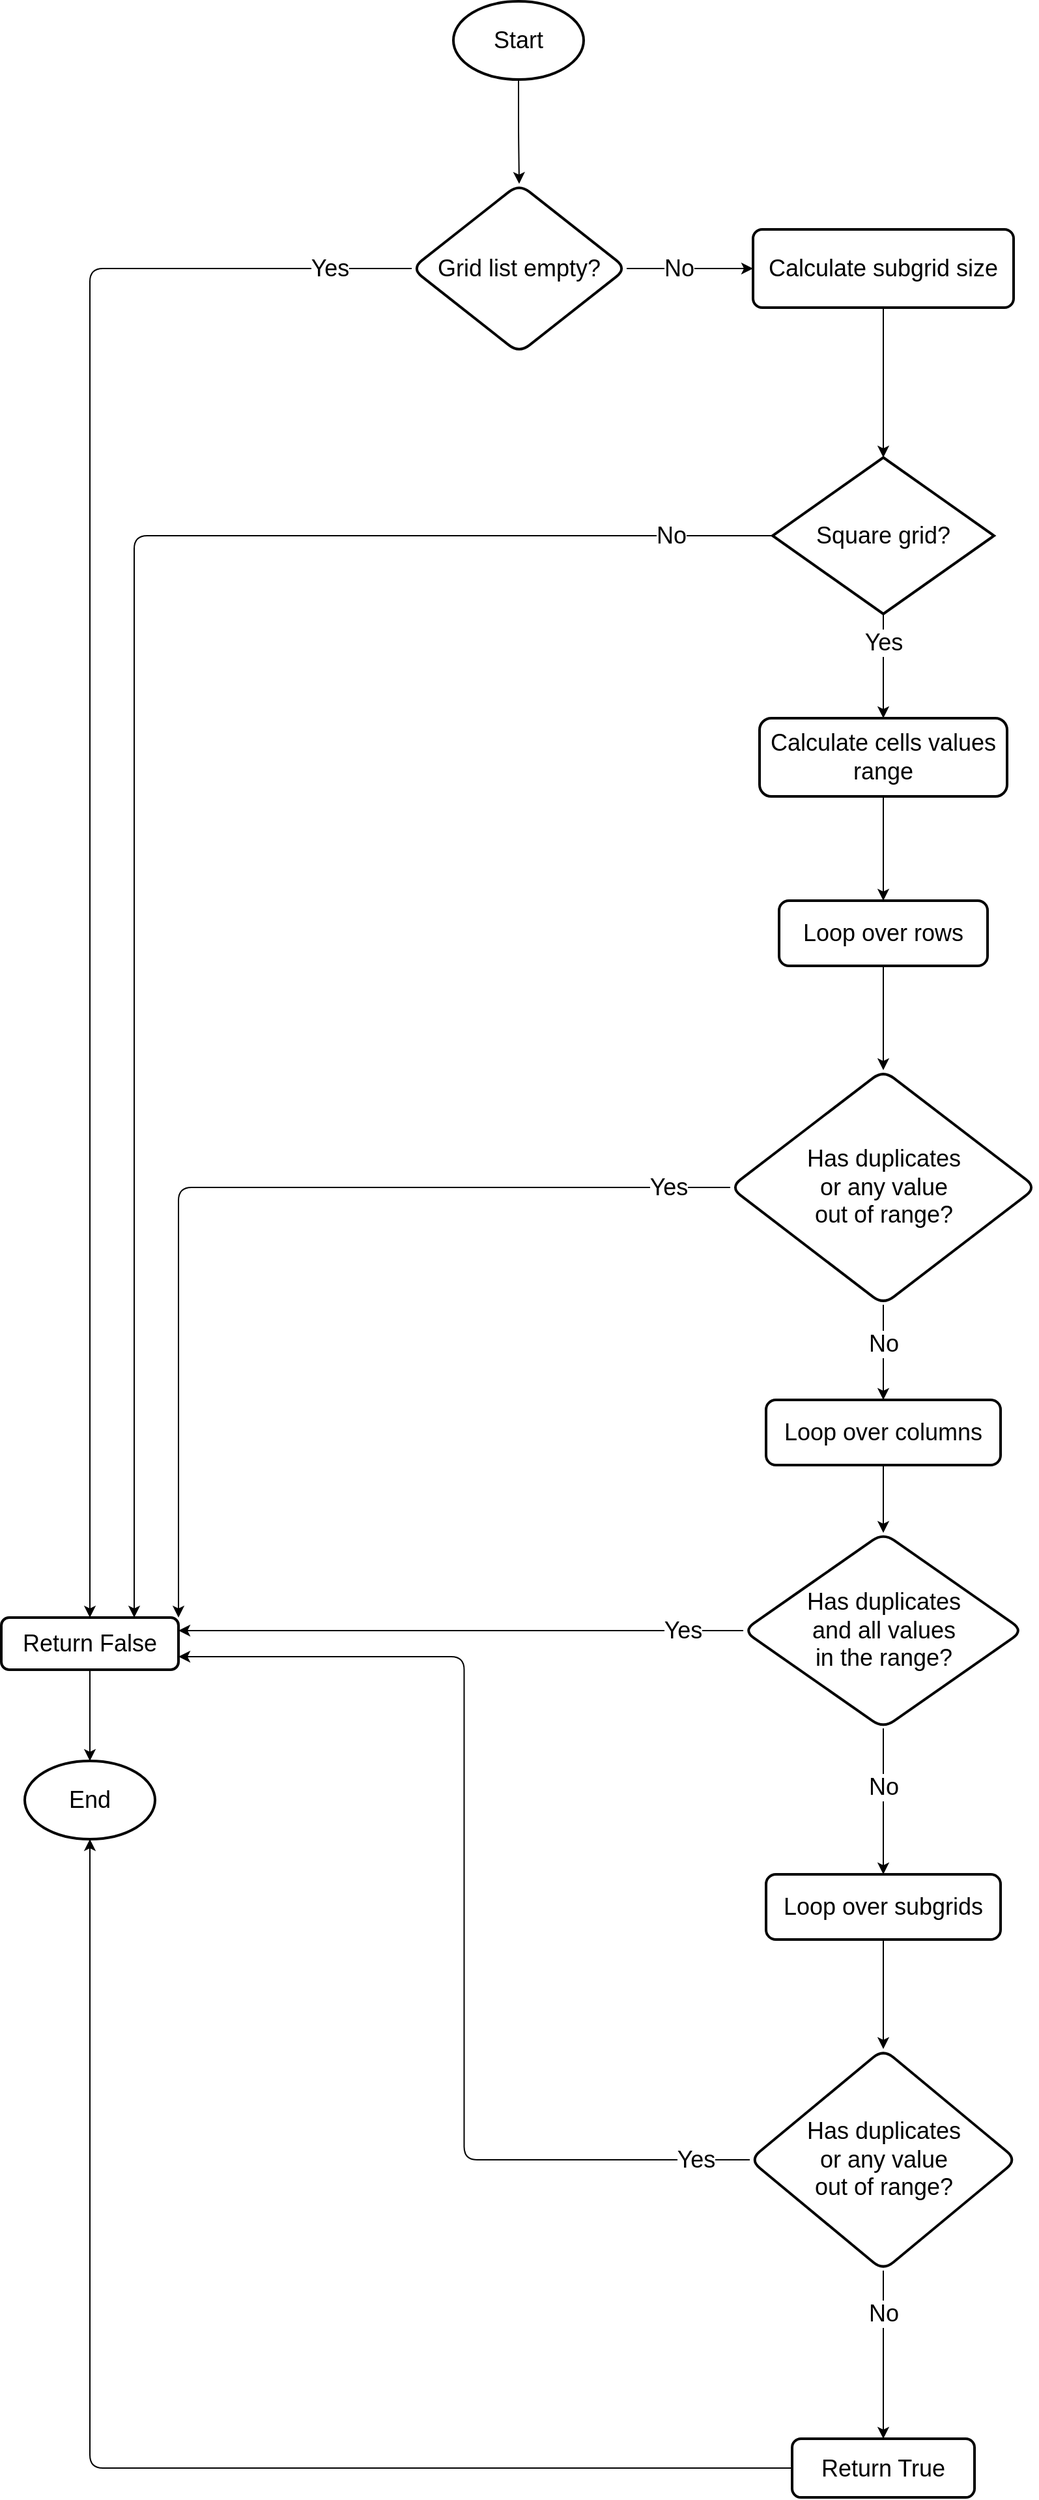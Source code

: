 <mxfile version="26.2.6">
  <diagram name="Page-1" id="CfrW39-j4MLQTGKR7rNT">
    <mxGraphModel dx="4080" dy="2123" grid="1" gridSize="10" guides="1" tooltips="1" connect="1" arrows="1" fold="1" page="1" pageScale="1" pageWidth="850" pageHeight="1100" math="0" shadow="0">
      <root>
        <mxCell id="0" />
        <mxCell id="1" parent="0" />
        <mxCell id="YYocApihuEYUkhm-B56m-3" value="" style="edgeStyle=orthogonalEdgeStyle;rounded=1;orthogonalLoop=1;jettySize=auto;html=1;fontSize=18;" edge="1" parent="1" source="YYocApihuEYUkhm-B56m-1" target="YYocApihuEYUkhm-B56m-2">
          <mxGeometry relative="1" as="geometry" />
        </mxCell>
        <mxCell id="YYocApihuEYUkhm-B56m-1" value="Start" style="strokeWidth=2;html=1;shape=mxgraph.flowchart.start_1;whiteSpace=wrap;fontSize=18;rounded=1;" vertex="1" parent="1">
          <mxGeometry x="375" y="40" width="100" height="60" as="geometry" />
        </mxCell>
        <mxCell id="YYocApihuEYUkhm-B56m-5" value="" style="edgeStyle=orthogonalEdgeStyle;rounded=1;orthogonalLoop=1;jettySize=auto;html=1;fontSize=18;" edge="1" parent="1" source="YYocApihuEYUkhm-B56m-2" target="YYocApihuEYUkhm-B56m-4">
          <mxGeometry relative="1" as="geometry" />
        </mxCell>
        <mxCell id="YYocApihuEYUkhm-B56m-36" value="Yes" style="edgeLabel;html=1;align=center;verticalAlign=middle;resizable=0;points=[];fontSize=18;rounded=1;" vertex="1" connectable="0" parent="YYocApihuEYUkhm-B56m-5">
          <mxGeometry x="-0.886" y="2" relative="1" as="geometry">
            <mxPoint x="10" y="-2" as="offset" />
          </mxGeometry>
        </mxCell>
        <mxCell id="YYocApihuEYUkhm-B56m-13" style="edgeStyle=orthogonalEdgeStyle;rounded=1;orthogonalLoop=1;jettySize=auto;html=1;fontSize=18;" edge="1" parent="1" source="YYocApihuEYUkhm-B56m-2" target="YYocApihuEYUkhm-B56m-12">
          <mxGeometry relative="1" as="geometry" />
        </mxCell>
        <mxCell id="YYocApihuEYUkhm-B56m-37" value="No" style="edgeLabel;html=1;align=center;verticalAlign=middle;resizable=0;points=[];fontSize=18;rounded=1;" vertex="1" connectable="0" parent="YYocApihuEYUkhm-B56m-13">
          <mxGeometry x="-0.183" y="2" relative="1" as="geometry">
            <mxPoint y="2" as="offset" />
          </mxGeometry>
        </mxCell>
        <mxCell id="YYocApihuEYUkhm-B56m-2" value="Grid list empty?" style="rhombus;whiteSpace=wrap;html=1;strokeWidth=2;fontSize=18;rounded=1;" vertex="1" parent="1">
          <mxGeometry x="343" y="180" width="165" height="130" as="geometry" />
        </mxCell>
        <mxCell id="YYocApihuEYUkhm-B56m-4" value="Return False" style="whiteSpace=wrap;html=1;strokeWidth=2;fontSize=18;rounded=1;" vertex="1" parent="1">
          <mxGeometry x="28" y="1280" width="136" height="40" as="geometry" />
        </mxCell>
        <mxCell id="YYocApihuEYUkhm-B56m-8" value="End" style="strokeWidth=2;html=1;shape=mxgraph.flowchart.start_1;whiteSpace=wrap;fontSize=18;rounded=1;" vertex="1" parent="1">
          <mxGeometry x="46" y="1390" width="100" height="60" as="geometry" />
        </mxCell>
        <mxCell id="YYocApihuEYUkhm-B56m-9" style="edgeStyle=orthogonalEdgeStyle;rounded=1;orthogonalLoop=1;jettySize=auto;html=1;entryX=0.5;entryY=0;entryDx=0;entryDy=0;entryPerimeter=0;fontSize=18;" edge="1" parent="1" source="YYocApihuEYUkhm-B56m-4" target="YYocApihuEYUkhm-B56m-8">
          <mxGeometry relative="1" as="geometry" />
        </mxCell>
        <mxCell id="YYocApihuEYUkhm-B56m-16" value="" style="edgeStyle=orthogonalEdgeStyle;rounded=1;orthogonalLoop=1;jettySize=auto;html=1;fontSize=18;" edge="1" parent="1" source="YYocApihuEYUkhm-B56m-11" target="YYocApihuEYUkhm-B56m-15">
          <mxGeometry relative="1" as="geometry" />
        </mxCell>
        <mxCell id="YYocApihuEYUkhm-B56m-39" value="Yes" style="edgeLabel;html=1;align=center;verticalAlign=middle;resizable=0;points=[];fontSize=18;rounded=1;" vertex="1" connectable="0" parent="YYocApihuEYUkhm-B56m-16">
          <mxGeometry x="-0.451" relative="1" as="geometry">
            <mxPoint as="offset" />
          </mxGeometry>
        </mxCell>
        <mxCell id="YYocApihuEYUkhm-B56m-31" style="edgeStyle=orthogonalEdgeStyle;rounded=1;orthogonalLoop=1;jettySize=auto;html=1;exitX=0;exitY=0.5;exitDx=0;exitDy=0;exitPerimeter=0;entryX=0.75;entryY=0;entryDx=0;entryDy=0;fontSize=18;" edge="1" parent="1" source="YYocApihuEYUkhm-B56m-11" target="YYocApihuEYUkhm-B56m-4">
          <mxGeometry relative="1" as="geometry">
            <mxPoint x="-180" y="930" as="targetPoint" />
          </mxGeometry>
        </mxCell>
        <mxCell id="YYocApihuEYUkhm-B56m-38" value="No" style="edgeLabel;html=1;align=center;verticalAlign=middle;resizable=0;points=[];fontSize=18;rounded=1;" vertex="1" connectable="0" parent="YYocApihuEYUkhm-B56m-31">
          <mxGeometry x="-0.881" y="-2" relative="1" as="geometry">
            <mxPoint y="2" as="offset" />
          </mxGeometry>
        </mxCell>
        <mxCell id="YYocApihuEYUkhm-B56m-11" value="Square grid?" style="strokeWidth=2;html=1;shape=mxgraph.flowchart.decision;whiteSpace=wrap;fontSize=18;rounded=1;" vertex="1" parent="1">
          <mxGeometry x="620" y="390" width="170" height="120" as="geometry" />
        </mxCell>
        <mxCell id="YYocApihuEYUkhm-B56m-12" value="Calculate subgrid size" style="rounded=1;whiteSpace=wrap;html=1;absoluteArcSize=1;arcSize=14;strokeWidth=2;fontSize=18;" vertex="1" parent="1">
          <mxGeometry x="605" y="215" width="200" height="60" as="geometry" />
        </mxCell>
        <mxCell id="YYocApihuEYUkhm-B56m-14" style="edgeStyle=orthogonalEdgeStyle;rounded=1;orthogonalLoop=1;jettySize=auto;html=1;entryX=0.5;entryY=0;entryDx=0;entryDy=0;entryPerimeter=0;fontSize=18;" edge="1" parent="1" source="YYocApihuEYUkhm-B56m-12" target="YYocApihuEYUkhm-B56m-11">
          <mxGeometry relative="1" as="geometry" />
        </mxCell>
        <mxCell id="YYocApihuEYUkhm-B56m-18" value="" style="edgeStyle=orthogonalEdgeStyle;rounded=1;orthogonalLoop=1;jettySize=auto;html=1;fontSize=18;" edge="1" parent="1" source="YYocApihuEYUkhm-B56m-15" target="YYocApihuEYUkhm-B56m-17">
          <mxGeometry relative="1" as="geometry" />
        </mxCell>
        <mxCell id="YYocApihuEYUkhm-B56m-15" value="Calculate cells values range" style="whiteSpace=wrap;html=1;strokeWidth=2;fontSize=18;rounded=1;" vertex="1" parent="1">
          <mxGeometry x="610" y="590" width="190" height="60" as="geometry" />
        </mxCell>
        <mxCell id="YYocApihuEYUkhm-B56m-20" value="" style="edgeStyle=orthogonalEdgeStyle;rounded=1;orthogonalLoop=1;jettySize=auto;html=1;fontSize=18;" edge="1" parent="1" source="YYocApihuEYUkhm-B56m-17" target="YYocApihuEYUkhm-B56m-19">
          <mxGeometry relative="1" as="geometry" />
        </mxCell>
        <mxCell id="YYocApihuEYUkhm-B56m-17" value="Loop over rows" style="whiteSpace=wrap;html=1;strokeWidth=2;fontSize=18;rounded=1;" vertex="1" parent="1">
          <mxGeometry x="625" y="730" width="160" height="50" as="geometry" />
        </mxCell>
        <mxCell id="YYocApihuEYUkhm-B56m-27" style="edgeStyle=orthogonalEdgeStyle;rounded=1;orthogonalLoop=1;jettySize=auto;html=1;entryX=0.5;entryY=0;entryDx=0;entryDy=0;fontSize=18;" edge="1" parent="1" source="YYocApihuEYUkhm-B56m-19" target="YYocApihuEYUkhm-B56m-22">
          <mxGeometry relative="1" as="geometry" />
        </mxCell>
        <mxCell id="YYocApihuEYUkhm-B56m-43" value="No" style="edgeLabel;html=1;align=center;verticalAlign=middle;resizable=0;points=[];fontSize=18;rounded=1;" vertex="1" connectable="0" parent="YYocApihuEYUkhm-B56m-27">
          <mxGeometry x="-0.184" relative="1" as="geometry">
            <mxPoint as="offset" />
          </mxGeometry>
        </mxCell>
        <mxCell id="YYocApihuEYUkhm-B56m-32" style="edgeStyle=orthogonalEdgeStyle;rounded=1;orthogonalLoop=1;jettySize=auto;html=1;entryX=1;entryY=0;entryDx=0;entryDy=0;fontSize=18;" edge="1" parent="1" source="YYocApihuEYUkhm-B56m-19" target="YYocApihuEYUkhm-B56m-4">
          <mxGeometry relative="1" as="geometry" />
        </mxCell>
        <mxCell id="YYocApihuEYUkhm-B56m-40" value="Yes" style="edgeLabel;html=1;align=center;verticalAlign=middle;resizable=0;points=[];fontSize=18;rounded=1;" vertex="1" connectable="0" parent="YYocApihuEYUkhm-B56m-32">
          <mxGeometry x="-0.872" y="-3" relative="1" as="geometry">
            <mxPoint y="3" as="offset" />
          </mxGeometry>
        </mxCell>
        <mxCell id="YYocApihuEYUkhm-B56m-19" value="Has duplicates&lt;div&gt;or any value&lt;/div&gt;&lt;div&gt;out of range?&lt;/div&gt;" style="rhombus;whiteSpace=wrap;html=1;strokeWidth=2;fontSize=18;rounded=1;" vertex="1" parent="1">
          <mxGeometry x="587.5" y="860" width="235" height="180" as="geometry" />
        </mxCell>
        <mxCell id="YYocApihuEYUkhm-B56m-21" value="" style="edgeStyle=orthogonalEdgeStyle;rounded=1;orthogonalLoop=1;jettySize=auto;html=1;fontSize=18;" edge="1" parent="1" source="YYocApihuEYUkhm-B56m-22" target="YYocApihuEYUkhm-B56m-23">
          <mxGeometry relative="1" as="geometry" />
        </mxCell>
        <mxCell id="YYocApihuEYUkhm-B56m-22" value="Loop over columns" style="whiteSpace=wrap;html=1;strokeWidth=2;fontSize=18;rounded=1;" vertex="1" parent="1">
          <mxGeometry x="615" y="1113" width="180" height="50" as="geometry" />
        </mxCell>
        <mxCell id="YYocApihuEYUkhm-B56m-28" style="edgeStyle=orthogonalEdgeStyle;rounded=1;orthogonalLoop=1;jettySize=auto;html=1;entryX=0.5;entryY=0;entryDx=0;entryDy=0;fontSize=18;" edge="1" parent="1" source="YYocApihuEYUkhm-B56m-23" target="YYocApihuEYUkhm-B56m-25">
          <mxGeometry relative="1" as="geometry" />
        </mxCell>
        <mxCell id="YYocApihuEYUkhm-B56m-44" value="No" style="edgeLabel;html=1;align=center;verticalAlign=middle;resizable=0;points=[];fontSize=18;rounded=1;" vertex="1" connectable="0" parent="YYocApihuEYUkhm-B56m-28">
          <mxGeometry x="-0.196" y="1" relative="1" as="geometry">
            <mxPoint x="-1" as="offset" />
          </mxGeometry>
        </mxCell>
        <mxCell id="YYocApihuEYUkhm-B56m-33" style="edgeStyle=orthogonalEdgeStyle;rounded=1;orthogonalLoop=1;jettySize=auto;html=1;entryX=1;entryY=0.25;entryDx=0;entryDy=0;fontSize=18;" edge="1" parent="1" source="YYocApihuEYUkhm-B56m-23" target="YYocApihuEYUkhm-B56m-4">
          <mxGeometry relative="1" as="geometry" />
        </mxCell>
        <mxCell id="YYocApihuEYUkhm-B56m-45" value="Yes" style="edgeLabel;html=1;align=center;verticalAlign=middle;resizable=0;points=[];fontSize=18;rounded=1;" vertex="1" connectable="0" parent="YYocApihuEYUkhm-B56m-33">
          <mxGeometry x="-0.783" y="-3" relative="1" as="geometry">
            <mxPoint y="3" as="offset" />
          </mxGeometry>
        </mxCell>
        <mxCell id="YYocApihuEYUkhm-B56m-23" value="Has duplicates&lt;div&gt;and all values&lt;/div&gt;&lt;div&gt;in the range?&lt;/div&gt;" style="rhombus;whiteSpace=wrap;html=1;strokeWidth=2;fontSize=18;rounded=1;" vertex="1" parent="1">
          <mxGeometry x="597.5" y="1215" width="215" height="150" as="geometry" />
        </mxCell>
        <mxCell id="YYocApihuEYUkhm-B56m-24" value="" style="edgeStyle=orthogonalEdgeStyle;rounded=1;orthogonalLoop=1;jettySize=auto;html=1;fontSize=18;" edge="1" parent="1" source="YYocApihuEYUkhm-B56m-25" target="YYocApihuEYUkhm-B56m-26">
          <mxGeometry relative="1" as="geometry" />
        </mxCell>
        <mxCell id="YYocApihuEYUkhm-B56m-25" value="Loop over subgrids" style="whiteSpace=wrap;html=1;strokeWidth=2;fontSize=18;rounded=1;" vertex="1" parent="1">
          <mxGeometry x="615" y="1477" width="180" height="50" as="geometry" />
        </mxCell>
        <mxCell id="YYocApihuEYUkhm-B56m-30" value="" style="edgeStyle=orthogonalEdgeStyle;rounded=1;orthogonalLoop=1;jettySize=auto;html=1;fontSize=18;" edge="1" parent="1" source="YYocApihuEYUkhm-B56m-26" target="YYocApihuEYUkhm-B56m-29">
          <mxGeometry relative="1" as="geometry" />
        </mxCell>
        <mxCell id="YYocApihuEYUkhm-B56m-42" value="No" style="edgeLabel;html=1;align=center;verticalAlign=middle;resizable=0;points=[];fontSize=18;rounded=1;" vertex="1" connectable="0" parent="YYocApihuEYUkhm-B56m-30">
          <mxGeometry x="-0.491" relative="1" as="geometry">
            <mxPoint as="offset" />
          </mxGeometry>
        </mxCell>
        <mxCell id="YYocApihuEYUkhm-B56m-34" style="edgeStyle=orthogonalEdgeStyle;rounded=1;orthogonalLoop=1;jettySize=auto;html=1;entryX=1;entryY=0.75;entryDx=0;entryDy=0;fontSize=18;" edge="1" parent="1" source="YYocApihuEYUkhm-B56m-26" target="YYocApihuEYUkhm-B56m-4">
          <mxGeometry relative="1" as="geometry" />
        </mxCell>
        <mxCell id="YYocApihuEYUkhm-B56m-41" value="Yes" style="edgeLabel;html=1;align=center;verticalAlign=middle;resizable=0;points=[];fontSize=18;rounded=1;" vertex="1" connectable="0" parent="YYocApihuEYUkhm-B56m-34">
          <mxGeometry x="-0.898" y="-1" relative="1" as="geometry">
            <mxPoint y="1" as="offset" />
          </mxGeometry>
        </mxCell>
        <mxCell id="YYocApihuEYUkhm-B56m-26" value="Has duplicates&lt;div&gt;or any value&lt;/div&gt;&lt;div&gt;out of range?&lt;/div&gt;" style="rhombus;whiteSpace=wrap;html=1;strokeWidth=2;fontSize=18;rounded=1;" vertex="1" parent="1">
          <mxGeometry x="602.5" y="1611" width="205" height="170" as="geometry" />
        </mxCell>
        <mxCell id="YYocApihuEYUkhm-B56m-29" value="Return True" style="whiteSpace=wrap;html=1;strokeWidth=2;fontSize=18;rounded=1;" vertex="1" parent="1">
          <mxGeometry x="635" y="1910" width="140" height="45" as="geometry" />
        </mxCell>
        <mxCell id="YYocApihuEYUkhm-B56m-35" style="edgeStyle=orthogonalEdgeStyle;rounded=1;orthogonalLoop=1;jettySize=auto;html=1;entryX=0.5;entryY=1;entryDx=0;entryDy=0;entryPerimeter=0;fontSize=18;" edge="1" parent="1" source="YYocApihuEYUkhm-B56m-29" target="YYocApihuEYUkhm-B56m-8">
          <mxGeometry relative="1" as="geometry" />
        </mxCell>
      </root>
    </mxGraphModel>
  </diagram>
</mxfile>
